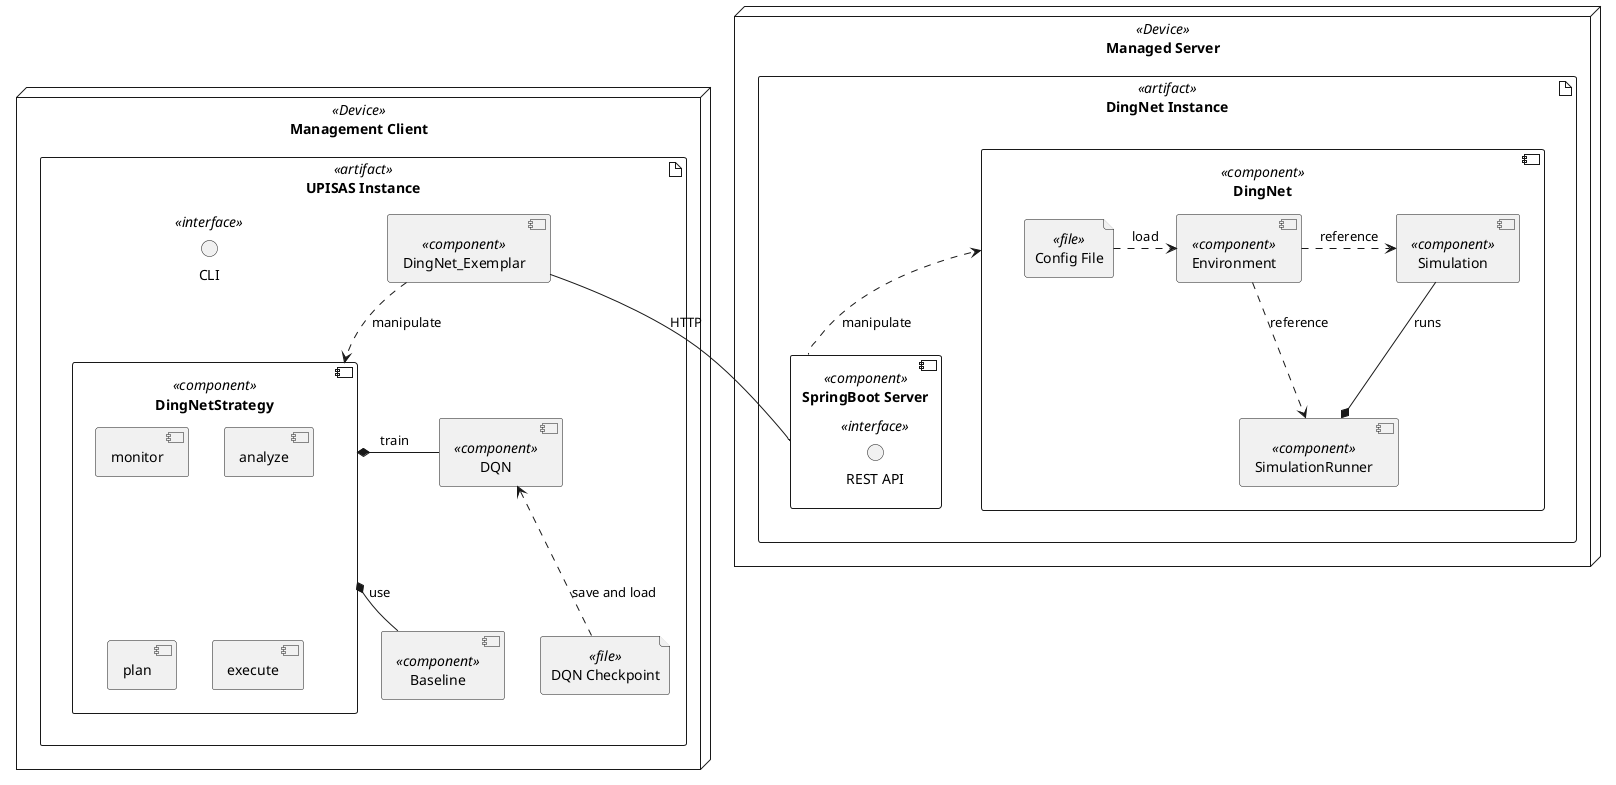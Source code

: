 @startuml
'https://plantuml.com/deployment-diagram

node "Management Client" <<Device>> {
    artifact "UPISAS Instance" <<artifact>> {
        component "DingNetStrategy" <<component>> {
            component "monitor"
            component "analyze"
            component "plan"
            component "execute"
        }
        component "DingNet_Exemplar" <<component>>
        component "DQN" <<component>>
        component "Baseline" <<component>>
        interface "CLI" <<interface>>
        file "DQN Checkpoint" <<file>>

        "DingNetStrategy" <.u. "DingNet_Exemplar" : manipulate
        "DingNetStrategy" *-l- "DQN" : train
        "DingNetStrategy" *-- "Baseline" : use
        "DQN" <.. "DQN Checkpoint" : save and load
    }
}

node "Managed Server" <<Device>> {
    artifact "DingNet Instance" <<artifact>> {
        component DingNet <<component>> {
            component SimulationRunner <<component>>
            component Simulation <<component>>
            component Environment <<component>>
            file "Config File" <<file>>

            Simulation --* SimulationRunner : runs
            Environment ..> SimulationRunner : reference
            Environment .r.> Simulation : reference
            "Config File" .r.> Environment : load
        }
        component "SpringBoot Server" <<component>> {
            interface "REST API" <<interface>>
        }

        "SpringBoot Server" .u.> "DingNet" : manipulate
    }
}

"DingNet_Exemplar" -- "SpringBoot Server" : HTTP

@enduml
